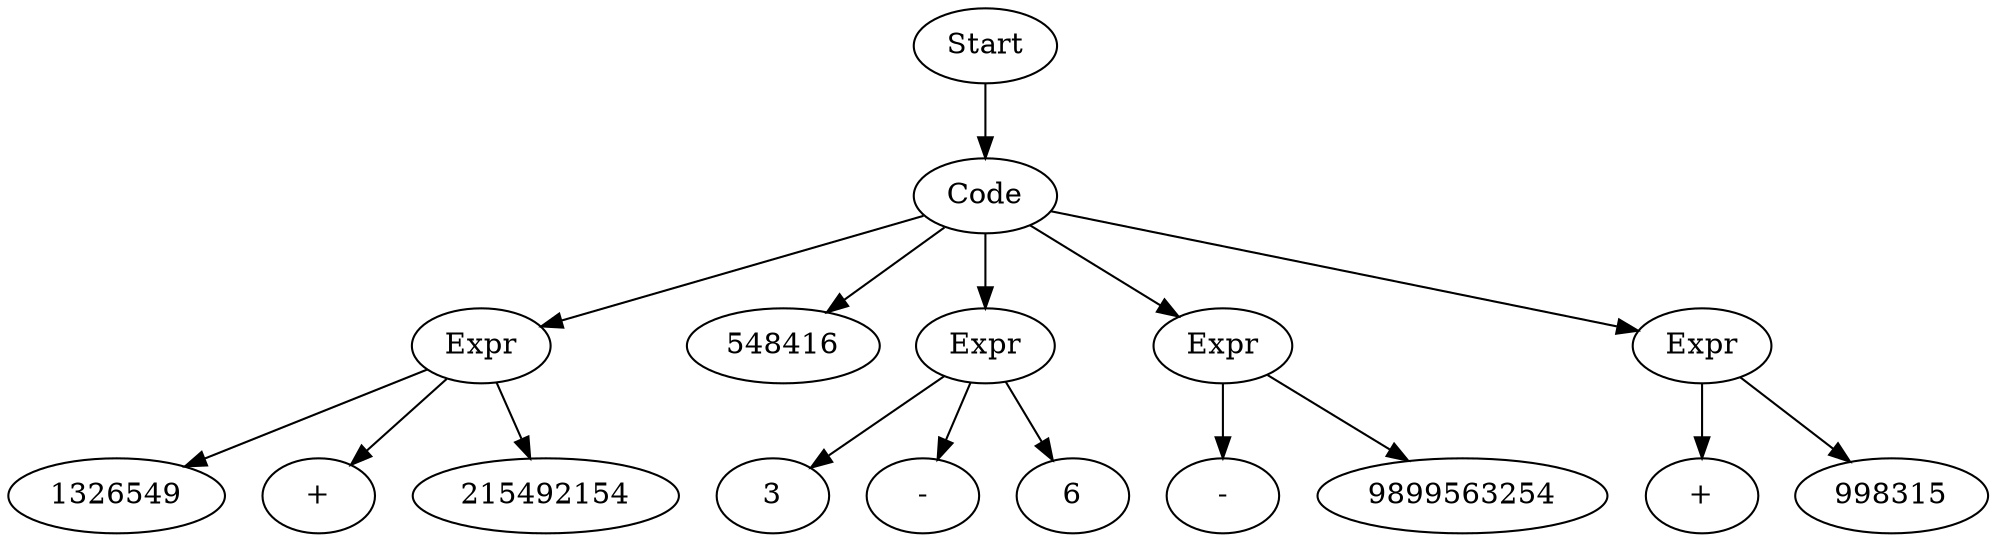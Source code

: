 digraph AST {
  "134272668014128" [label="Start"];
  "134272668014128" -> "134272668013648";
  "134272668013648" [label="Code"];
  "134272668013648" -> "134272668014560";
  "134272668013648" -> "134272668010576";
  "134272668013648" -> "134272668013504";
  "134272668013648" -> "134272668019024";
  "134272668013648" -> "134272668010672";
  "134272668014560" [label="Expr"];
  "134272668014560" -> "134272668014080";
  "134272668014560" -> "134272668013072";
  "134272668014560" -> "134272668011008";
  "134272668014080" [label="1326549"];
  "134272668013072" [label="+"];
  "134272668011008" [label="215492154"];
  "134272668010576" [label="548416"];
  "134272668013504" [label="Expr"];
  "134272668013504" -> "134272668016336";
  "134272668013504" -> "134272668019312";
  "134272668013504" -> "134272668019264";
  "134272668016336" [label="3"];
  "134272668019312" [label="-"];
  "134272668019264" [label="6"];
  "134272668019024" [label="Expr"];
  "134272668019024" -> "134272668020560";
  "134272668019024" -> "134272668018304";
  "134272668020560" [label="-"];
  "134272668018304" [label="9899563254"];
  "134272668010672" [label="Expr"];
  "134272668010672" -> "134272668010528";
  "134272668010672" -> "134272668012064";
  "134272668010528" [label="+"];
  "134272668012064" [label="998315"];
}
